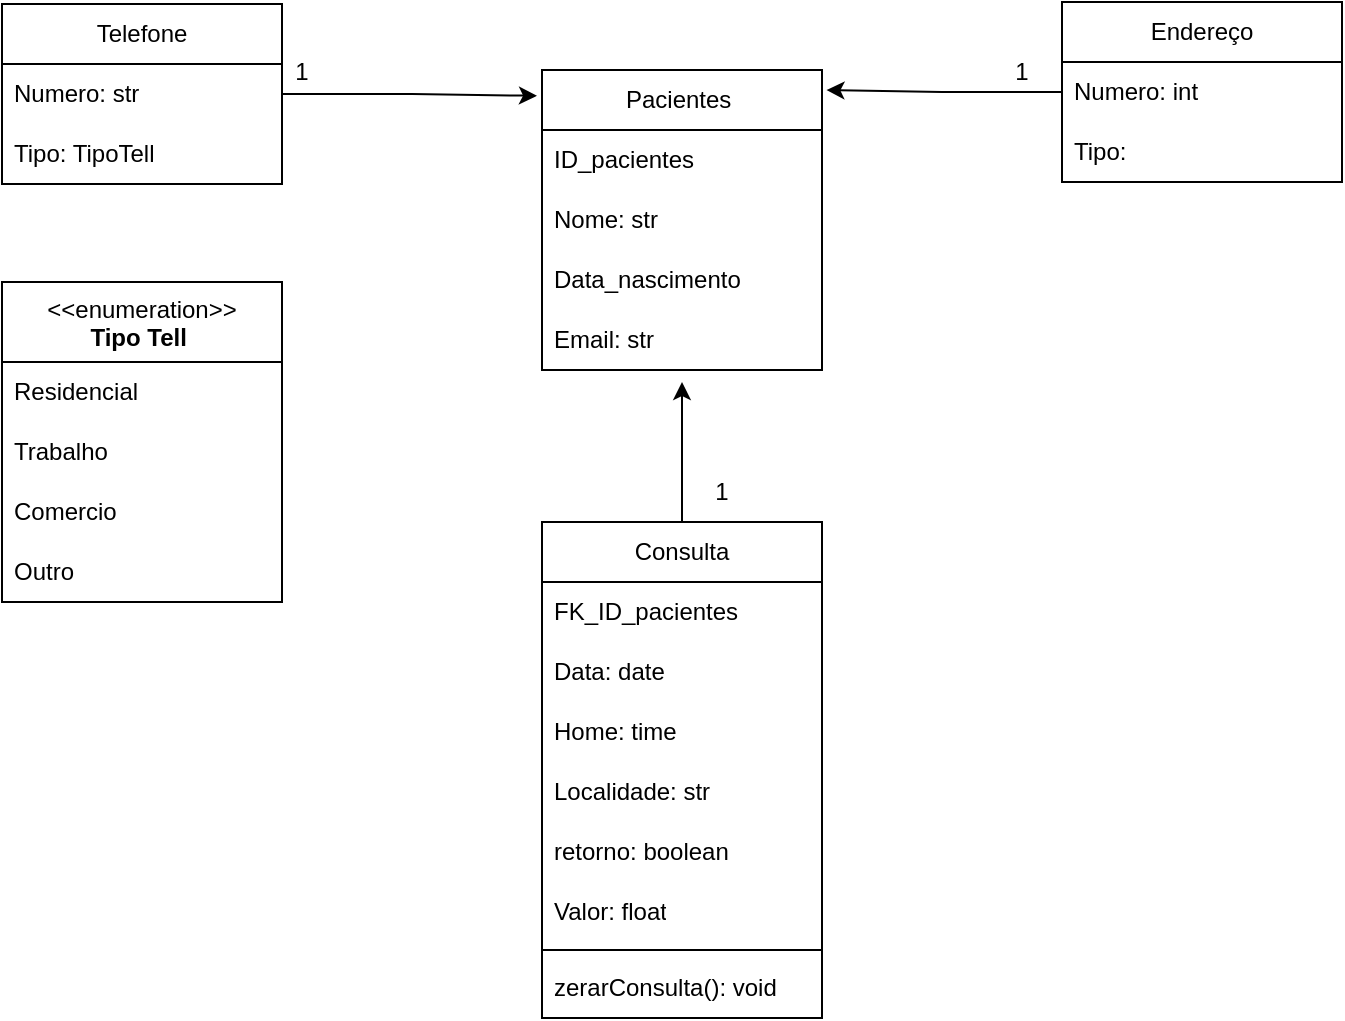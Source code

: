 <mxfile version="21.2.3" type="github">
  <diagram name="Página-1" id="ceg93v7qYvejXi4nhruN">
    <mxGraphModel dx="1071" dy="560" grid="1" gridSize="10" guides="1" tooltips="1" connect="1" arrows="1" fold="1" page="1" pageScale="1" pageWidth="1169" pageHeight="827" math="0" shadow="0">
      <root>
        <mxCell id="0" />
        <mxCell id="1" parent="0" />
        <mxCell id="dhY8pi2qgP-nNMVBa11m-1" value="Pacientes&amp;nbsp;" style="swimlane;fontStyle=0;childLayout=stackLayout;horizontal=1;startSize=30;horizontalStack=0;resizeParent=1;resizeParentMax=0;resizeLast=0;collapsible=1;marginBottom=0;whiteSpace=wrap;html=1;" vertex="1" parent="1">
          <mxGeometry x="430" y="134" width="140" height="150" as="geometry" />
        </mxCell>
        <mxCell id="dhY8pi2qgP-nNMVBa11m-2" value="ID_pacientes&lt;span style=&quot;white-space: pre;&quot;&gt; &lt;/span&gt;&lt;span style=&quot;white-space: pre;&quot;&gt; &lt;/span&gt;" style="text;strokeColor=none;fillColor=none;align=left;verticalAlign=middle;spacingLeft=4;spacingRight=4;overflow=hidden;points=[[0,0.5],[1,0.5]];portConstraint=eastwest;rotatable=0;whiteSpace=wrap;html=1;" vertex="1" parent="dhY8pi2qgP-nNMVBa11m-1">
          <mxGeometry y="30" width="140" height="30" as="geometry" />
        </mxCell>
        <mxCell id="dhY8pi2qgP-nNMVBa11m-3" value="Nome: str" style="text;strokeColor=none;fillColor=none;align=left;verticalAlign=middle;spacingLeft=4;spacingRight=4;overflow=hidden;points=[[0,0.5],[1,0.5]];portConstraint=eastwest;rotatable=0;whiteSpace=wrap;html=1;" vertex="1" parent="dhY8pi2qgP-nNMVBa11m-1">
          <mxGeometry y="60" width="140" height="30" as="geometry" />
        </mxCell>
        <mxCell id="dhY8pi2qgP-nNMVBa11m-6" value="Data_nascimento" style="text;strokeColor=none;fillColor=none;align=left;verticalAlign=middle;spacingLeft=4;spacingRight=4;overflow=hidden;points=[[0,0.5],[1,0.5]];portConstraint=eastwest;rotatable=0;whiteSpace=wrap;html=1;" vertex="1" parent="dhY8pi2qgP-nNMVBa11m-1">
          <mxGeometry y="90" width="140" height="30" as="geometry" />
        </mxCell>
        <mxCell id="dhY8pi2qgP-nNMVBa11m-8" value="Email: str&lt;br&gt;" style="text;strokeColor=none;fillColor=none;align=left;verticalAlign=middle;spacingLeft=4;spacingRight=4;overflow=hidden;points=[[0,0.5],[1,0.5]];portConstraint=eastwest;rotatable=0;whiteSpace=wrap;html=1;" vertex="1" parent="dhY8pi2qgP-nNMVBa11m-1">
          <mxGeometry y="120" width="140" height="30" as="geometry" />
        </mxCell>
        <mxCell id="dhY8pi2qgP-nNMVBa11m-41" style="edgeStyle=orthogonalEdgeStyle;rounded=0;orthogonalLoop=1;jettySize=auto;html=1;entryX=1.016;entryY=0.067;entryDx=0;entryDy=0;entryPerimeter=0;" edge="1" parent="1" source="dhY8pi2qgP-nNMVBa11m-22" target="dhY8pi2qgP-nNMVBa11m-1">
          <mxGeometry relative="1" as="geometry" />
        </mxCell>
        <mxCell id="dhY8pi2qgP-nNMVBa11m-22" value="Endereço" style="swimlane;fontStyle=0;childLayout=stackLayout;horizontal=1;startSize=30;horizontalStack=0;resizeParent=1;resizeParentMax=0;resizeLast=0;collapsible=1;marginBottom=0;whiteSpace=wrap;html=1;" vertex="1" parent="1">
          <mxGeometry x="690" y="100" width="140" height="90" as="geometry" />
        </mxCell>
        <mxCell id="dhY8pi2qgP-nNMVBa11m-23" value="Numero: int" style="text;strokeColor=none;fillColor=none;align=left;verticalAlign=middle;spacingLeft=4;spacingRight=4;overflow=hidden;points=[[0,0.5],[1,0.5]];portConstraint=eastwest;rotatable=0;whiteSpace=wrap;html=1;" vertex="1" parent="dhY8pi2qgP-nNMVBa11m-22">
          <mxGeometry y="30" width="140" height="30" as="geometry" />
        </mxCell>
        <mxCell id="dhY8pi2qgP-nNMVBa11m-24" value="Tipo:" style="text;strokeColor=none;fillColor=none;align=left;verticalAlign=middle;spacingLeft=4;spacingRight=4;overflow=hidden;points=[[0,0.5],[1,0.5]];portConstraint=eastwest;rotatable=0;whiteSpace=wrap;html=1;" vertex="1" parent="dhY8pi2qgP-nNMVBa11m-22">
          <mxGeometry y="60" width="140" height="30" as="geometry" />
        </mxCell>
        <mxCell id="dhY8pi2qgP-nNMVBa11m-42" style="edgeStyle=orthogonalEdgeStyle;rounded=0;orthogonalLoop=1;jettySize=auto;html=1;entryX=-0.018;entryY=0.086;entryDx=0;entryDy=0;entryPerimeter=0;" edge="1" parent="1" source="dhY8pi2qgP-nNMVBa11m-31" target="dhY8pi2qgP-nNMVBa11m-1">
          <mxGeometry relative="1" as="geometry" />
        </mxCell>
        <mxCell id="dhY8pi2qgP-nNMVBa11m-31" value="Telefone&lt;br&gt;" style="swimlane;fontStyle=0;childLayout=stackLayout;horizontal=1;startSize=30;horizontalStack=0;resizeParent=1;resizeParentMax=0;resizeLast=0;collapsible=1;marginBottom=0;whiteSpace=wrap;html=1;" vertex="1" parent="1">
          <mxGeometry x="160" y="101" width="140" height="90" as="geometry" />
        </mxCell>
        <mxCell id="dhY8pi2qgP-nNMVBa11m-32" value="Numero: str" style="text;strokeColor=none;fillColor=none;align=left;verticalAlign=middle;spacingLeft=4;spacingRight=4;overflow=hidden;points=[[0,0.5],[1,0.5]];portConstraint=eastwest;rotatable=0;whiteSpace=wrap;html=1;" vertex="1" parent="dhY8pi2qgP-nNMVBa11m-31">
          <mxGeometry y="30" width="140" height="30" as="geometry" />
        </mxCell>
        <mxCell id="dhY8pi2qgP-nNMVBa11m-33" value="Tipo: TipoTell&lt;br&gt;" style="text;strokeColor=none;fillColor=none;align=left;verticalAlign=middle;spacingLeft=4;spacingRight=4;overflow=hidden;points=[[0,0.5],[1,0.5]];portConstraint=eastwest;rotatable=0;whiteSpace=wrap;html=1;" vertex="1" parent="dhY8pi2qgP-nNMVBa11m-31">
          <mxGeometry y="60" width="140" height="30" as="geometry" />
        </mxCell>
        <mxCell id="dhY8pi2qgP-nNMVBa11m-55" style="edgeStyle=orthogonalEdgeStyle;rounded=0;orthogonalLoop=1;jettySize=auto;html=1;" edge="1" parent="1" source="dhY8pi2qgP-nNMVBa11m-35">
          <mxGeometry relative="1" as="geometry">
            <mxPoint x="500" y="290" as="targetPoint" />
          </mxGeometry>
        </mxCell>
        <mxCell id="dhY8pi2qgP-nNMVBa11m-35" value="Consulta" style="swimlane;fontStyle=0;childLayout=stackLayout;horizontal=1;startSize=30;horizontalStack=0;resizeParent=1;resizeParentMax=0;resizeLast=0;collapsible=1;marginBottom=0;whiteSpace=wrap;html=1;" vertex="1" parent="1">
          <mxGeometry x="430" y="360" width="140" height="248" as="geometry" />
        </mxCell>
        <mxCell id="dhY8pi2qgP-nNMVBa11m-36" value="FK_ID_pacientes&lt;span style=&quot;white-space: pre;&quot;&gt; &lt;/span&gt;&lt;span style=&quot;white-space: pre;&quot;&gt; &lt;/span&gt;" style="text;strokeColor=none;fillColor=none;align=left;verticalAlign=middle;spacingLeft=4;spacingRight=4;overflow=hidden;points=[[0,0.5],[1,0.5]];portConstraint=eastwest;rotatable=0;whiteSpace=wrap;html=1;" vertex="1" parent="dhY8pi2qgP-nNMVBa11m-35">
          <mxGeometry y="30" width="140" height="30" as="geometry" />
        </mxCell>
        <mxCell id="dhY8pi2qgP-nNMVBa11m-37" value="Data: date" style="text;strokeColor=none;fillColor=none;align=left;verticalAlign=middle;spacingLeft=4;spacingRight=4;overflow=hidden;points=[[0,0.5],[1,0.5]];portConstraint=eastwest;rotatable=0;whiteSpace=wrap;html=1;" vertex="1" parent="dhY8pi2qgP-nNMVBa11m-35">
          <mxGeometry y="60" width="140" height="30" as="geometry" />
        </mxCell>
        <mxCell id="dhY8pi2qgP-nNMVBa11m-38" value="Home: time" style="text;strokeColor=none;fillColor=none;align=left;verticalAlign=middle;spacingLeft=4;spacingRight=4;overflow=hidden;points=[[0,0.5],[1,0.5]];portConstraint=eastwest;rotatable=0;whiteSpace=wrap;html=1;" vertex="1" parent="dhY8pi2qgP-nNMVBa11m-35">
          <mxGeometry y="90" width="140" height="30" as="geometry" />
        </mxCell>
        <mxCell id="dhY8pi2qgP-nNMVBa11m-39" value="Localidade: str" style="text;strokeColor=none;fillColor=none;align=left;verticalAlign=middle;spacingLeft=4;spacingRight=4;overflow=hidden;points=[[0,0.5],[1,0.5]];portConstraint=eastwest;rotatable=0;whiteSpace=wrap;html=1;" vertex="1" parent="dhY8pi2qgP-nNMVBa11m-35">
          <mxGeometry y="120" width="140" height="30" as="geometry" />
        </mxCell>
        <mxCell id="dhY8pi2qgP-nNMVBa11m-40" value="retorno: boolean" style="text;strokeColor=none;fillColor=none;align=left;verticalAlign=middle;spacingLeft=4;spacingRight=4;overflow=hidden;points=[[0,0.5],[1,0.5]];portConstraint=eastwest;rotatable=0;whiteSpace=wrap;html=1;" vertex="1" parent="dhY8pi2qgP-nNMVBa11m-35">
          <mxGeometry y="150" width="140" height="30" as="geometry" />
        </mxCell>
        <mxCell id="dhY8pi2qgP-nNMVBa11m-43" value="Valor: float" style="text;strokeColor=none;fillColor=none;align=left;verticalAlign=middle;spacingLeft=4;spacingRight=4;overflow=hidden;points=[[0,0.5],[1,0.5]];portConstraint=eastwest;rotatable=0;whiteSpace=wrap;html=1;" vertex="1" parent="dhY8pi2qgP-nNMVBa11m-35">
          <mxGeometry y="180" width="140" height="30" as="geometry" />
        </mxCell>
        <mxCell id="dhY8pi2qgP-nNMVBa11m-48" value="" style="line;strokeWidth=1;fillColor=none;align=left;verticalAlign=middle;spacingTop=-1;spacingLeft=3;spacingRight=3;rotatable=0;labelPosition=right;points=[];portConstraint=eastwest;strokeColor=inherit;" vertex="1" parent="dhY8pi2qgP-nNMVBa11m-35">
          <mxGeometry y="210" width="140" height="8" as="geometry" />
        </mxCell>
        <mxCell id="dhY8pi2qgP-nNMVBa11m-44" value="zerarConsulta(): void" style="text;strokeColor=none;fillColor=none;align=left;verticalAlign=middle;spacingLeft=4;spacingRight=4;overflow=hidden;points=[[0,0.5],[1,0.5]];portConstraint=eastwest;rotatable=0;whiteSpace=wrap;html=1;" vertex="1" parent="dhY8pi2qgP-nNMVBa11m-35">
          <mxGeometry y="218" width="140" height="30" as="geometry" />
        </mxCell>
        <mxCell id="dhY8pi2qgP-nNMVBa11m-49" value="&amp;lt;&amp;lt;enumeration&amp;gt;&amp;gt;&lt;br&gt;&lt;b&gt;Tipo Tell&amp;nbsp;&lt;/b&gt;" style="swimlane;fontStyle=0;align=center;verticalAlign=top;childLayout=stackLayout;horizontal=1;startSize=40;horizontalStack=0;resizeParent=1;resizeParentMax=0;resizeLast=0;collapsible=0;marginBottom=0;html=1;whiteSpace=wrap;" vertex="1" parent="1">
          <mxGeometry x="160" y="240" width="140" height="160" as="geometry" />
        </mxCell>
        <mxCell id="dhY8pi2qgP-nNMVBa11m-50" value="Residencial" style="text;html=1;strokeColor=none;fillColor=none;align=left;verticalAlign=middle;spacingLeft=4;spacingRight=4;overflow=hidden;rotatable=0;points=[[0,0.5],[1,0.5]];portConstraint=eastwest;whiteSpace=wrap;" vertex="1" parent="dhY8pi2qgP-nNMVBa11m-49">
          <mxGeometry y="40" width="140" height="30" as="geometry" />
        </mxCell>
        <mxCell id="dhY8pi2qgP-nNMVBa11m-51" value="Trabalho" style="text;html=1;strokeColor=none;fillColor=none;align=left;verticalAlign=middle;spacingLeft=4;spacingRight=4;overflow=hidden;rotatable=0;points=[[0,0.5],[1,0.5]];portConstraint=eastwest;whiteSpace=wrap;" vertex="1" parent="dhY8pi2qgP-nNMVBa11m-49">
          <mxGeometry y="70" width="140" height="30" as="geometry" />
        </mxCell>
        <mxCell id="dhY8pi2qgP-nNMVBa11m-52" value="Comercio" style="text;html=1;strokeColor=none;fillColor=none;align=left;verticalAlign=middle;spacingLeft=4;spacingRight=4;overflow=hidden;rotatable=0;points=[[0,0.5],[1,0.5]];portConstraint=eastwest;whiteSpace=wrap;" vertex="1" parent="dhY8pi2qgP-nNMVBa11m-49">
          <mxGeometry y="100" width="140" height="30" as="geometry" />
        </mxCell>
        <mxCell id="dhY8pi2qgP-nNMVBa11m-53" value="Outro" style="text;html=1;strokeColor=none;fillColor=none;align=left;verticalAlign=middle;spacingLeft=4;spacingRight=4;overflow=hidden;rotatable=0;points=[[0,0.5],[1,0.5]];portConstraint=eastwest;whiteSpace=wrap;" vertex="1" parent="dhY8pi2qgP-nNMVBa11m-49">
          <mxGeometry y="130" width="140" height="30" as="geometry" />
        </mxCell>
        <mxCell id="dhY8pi2qgP-nNMVBa11m-57" value="1" style="text;strokeColor=none;align=center;fillColor=none;html=1;verticalAlign=middle;whiteSpace=wrap;rounded=0;" vertex="1" parent="1">
          <mxGeometry x="490" y="330" width="60" height="30" as="geometry" />
        </mxCell>
        <mxCell id="dhY8pi2qgP-nNMVBa11m-58" value="1" style="text;strokeColor=none;align=center;fillColor=none;html=1;verticalAlign=middle;whiteSpace=wrap;rounded=0;" vertex="1" parent="1">
          <mxGeometry x="640" y="120" width="60" height="30" as="geometry" />
        </mxCell>
        <mxCell id="dhY8pi2qgP-nNMVBa11m-59" value="1" style="text;strokeColor=none;align=center;fillColor=none;html=1;verticalAlign=middle;whiteSpace=wrap;rounded=0;" vertex="1" parent="1">
          <mxGeometry x="280" y="120" width="60" height="30" as="geometry" />
        </mxCell>
      </root>
    </mxGraphModel>
  </diagram>
</mxfile>
